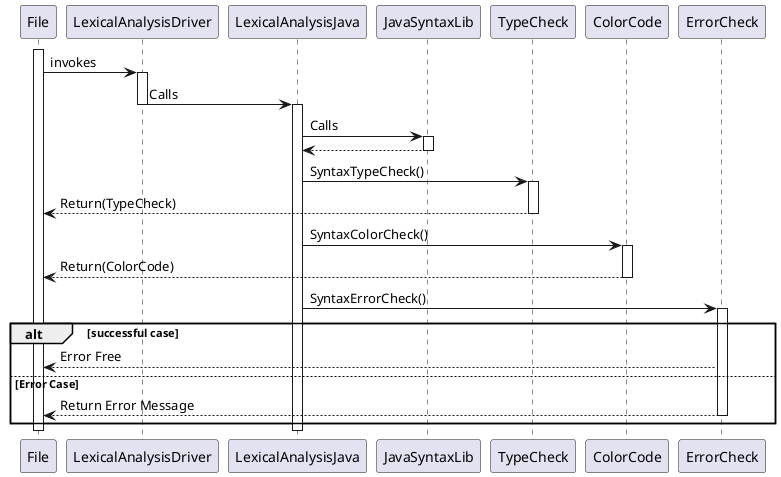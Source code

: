 @startuml
hide circle
activate File
File -> LexicalAnalysisDriver : invokes
activate LexicalAnalysisDriver
LexicalAnalysisDriver -> LexicalAnalysisJava : Calls
deactivate LexicalAnalysisDriver


activate LexicalAnalysisJava
LexicalAnalysisJava -> JavaSyntaxLib : Calls


activate JavaSyntaxLib
JavaSyntaxLib --> LexicalAnalysisJava
deactivate JavaSyntaxLib


LexicalAnalysisJava  -> TypeCheck : SyntaxTypeCheck()


activate TypeCheck
TypeCheck --> File : Return(TypeCheck)
deactivate TypeCheck


LexicalAnalysisJava -> ColorCode  : SyntaxColorCheck()
activate ColorCode
ColorCode --> File : Return(ColorCode)
deactivate ColorCode


LexicalAnalysisJava -> ErrorCheck  : SyntaxErrorCheck()
activate ErrorCheck

alt successful case
ErrorCheck --> File: Error Free
else Error Case
ErrorCheck --> File: Return Error Message 
deactivate ErrorCheck
end
deactivate LexicalAnalysisJava


deactivate File
@enduml